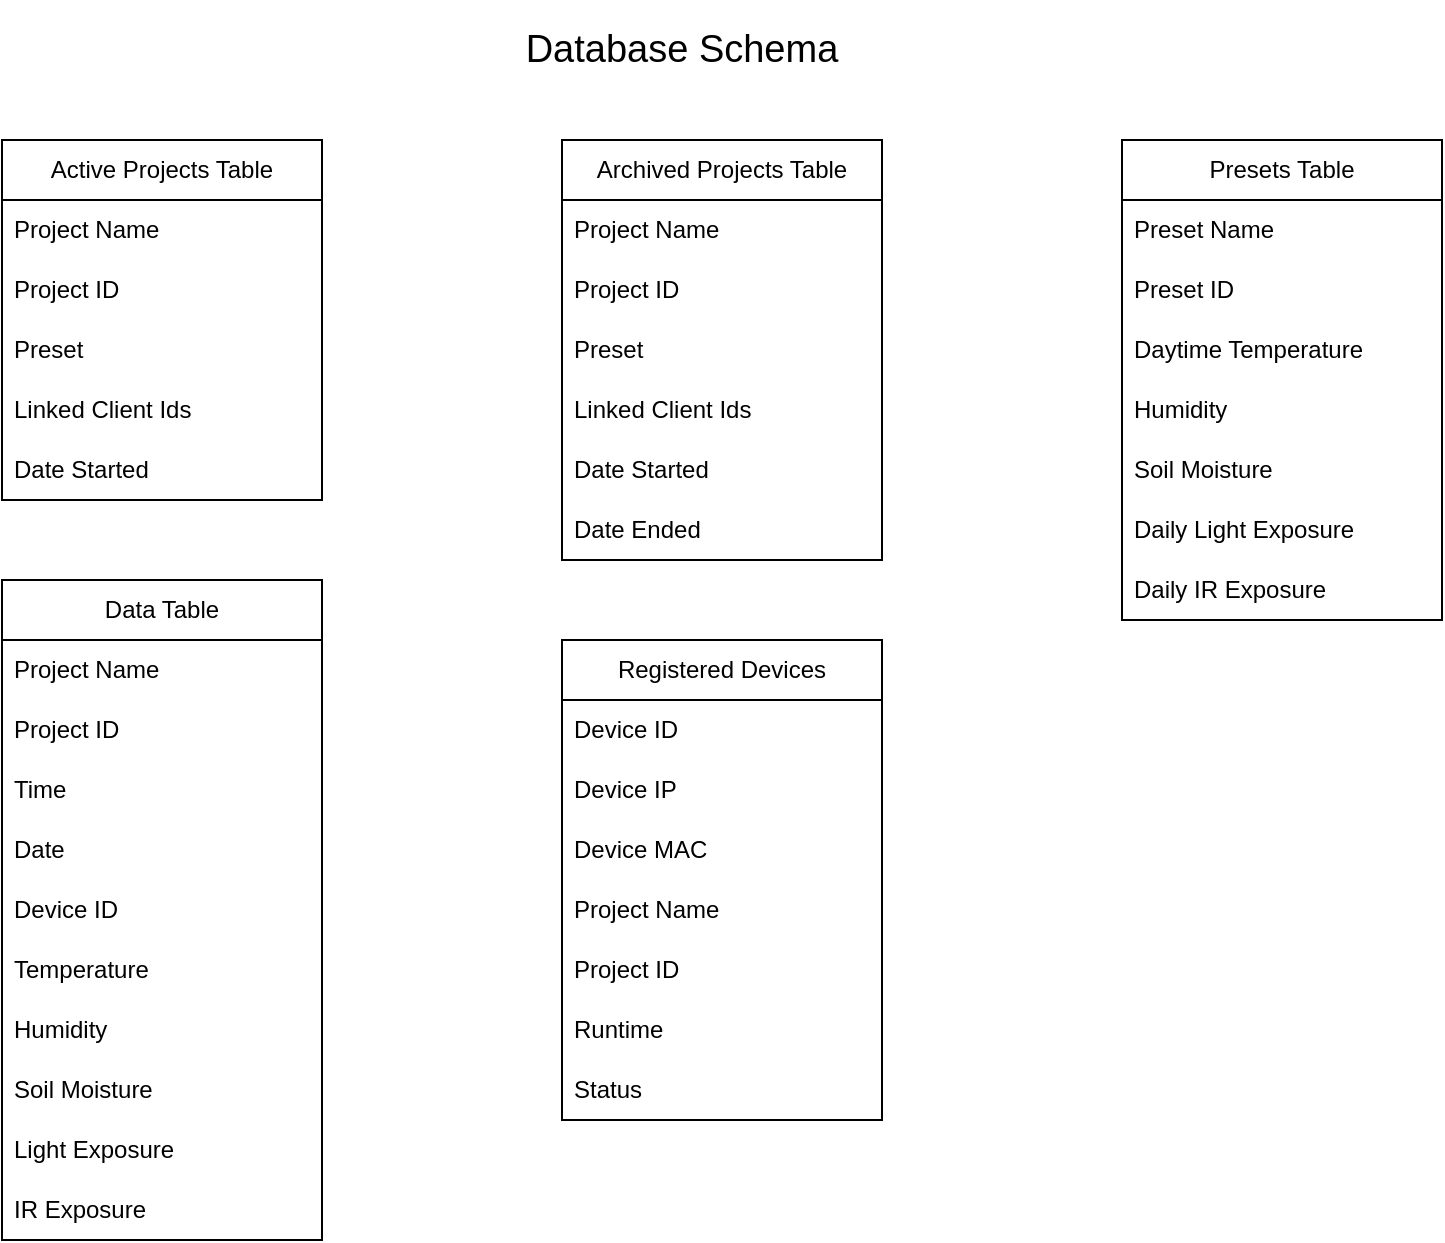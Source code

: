 <mxfile version="22.0.3" type="device">
  <diagram name="Page-1" id="3lbmKzcLNRJM08Y1WANN">
    <mxGraphModel dx="439" dy="843" grid="1" gridSize="10" guides="1" tooltips="1" connect="1" arrows="1" fold="1" page="1" pageScale="1" pageWidth="850" pageHeight="1100" math="0" shadow="0">
      <root>
        <mxCell id="0" />
        <mxCell id="1" parent="0" />
        <mxCell id="bdy5Y29iHp85pgHNlJe9-3" value="Active Projects Table" style="swimlane;fontStyle=0;childLayout=stackLayout;horizontal=1;startSize=30;horizontalStack=0;resizeParent=1;resizeParentMax=0;resizeLast=0;collapsible=1;marginBottom=0;whiteSpace=wrap;html=1;" vertex="1" parent="1">
          <mxGeometry x="80" y="90" width="160" height="180" as="geometry" />
        </mxCell>
        <mxCell id="bdy5Y29iHp85pgHNlJe9-4" value="Project Name" style="text;strokeColor=none;fillColor=none;align=left;verticalAlign=middle;spacingLeft=4;spacingRight=4;overflow=hidden;points=[[0,0.5],[1,0.5]];portConstraint=eastwest;rotatable=0;whiteSpace=wrap;html=1;" vertex="1" parent="bdy5Y29iHp85pgHNlJe9-3">
          <mxGeometry y="30" width="160" height="30" as="geometry" />
        </mxCell>
        <mxCell id="bdy5Y29iHp85pgHNlJe9-5" value="Project ID" style="text;strokeColor=none;fillColor=none;align=left;verticalAlign=middle;spacingLeft=4;spacingRight=4;overflow=hidden;points=[[0,0.5],[1,0.5]];portConstraint=eastwest;rotatable=0;whiteSpace=wrap;html=1;" vertex="1" parent="bdy5Y29iHp85pgHNlJe9-3">
          <mxGeometry y="60" width="160" height="30" as="geometry" />
        </mxCell>
        <mxCell id="bdy5Y29iHp85pgHNlJe9-6" value="Preset" style="text;strokeColor=none;fillColor=none;align=left;verticalAlign=middle;spacingLeft=4;spacingRight=4;overflow=hidden;points=[[0,0.5],[1,0.5]];portConstraint=eastwest;rotatable=0;whiteSpace=wrap;html=1;" vertex="1" parent="bdy5Y29iHp85pgHNlJe9-3">
          <mxGeometry y="90" width="160" height="30" as="geometry" />
        </mxCell>
        <mxCell id="bdy5Y29iHp85pgHNlJe9-16" value="Linked Client Ids" style="text;strokeColor=none;fillColor=none;align=left;verticalAlign=middle;spacingLeft=4;spacingRight=4;overflow=hidden;points=[[0,0.5],[1,0.5]];portConstraint=eastwest;rotatable=0;whiteSpace=wrap;html=1;" vertex="1" parent="bdy5Y29iHp85pgHNlJe9-3">
          <mxGeometry y="120" width="160" height="30" as="geometry" />
        </mxCell>
        <mxCell id="bdy5Y29iHp85pgHNlJe9-21" value="Date Started" style="text;strokeColor=none;fillColor=none;align=left;verticalAlign=middle;spacingLeft=4;spacingRight=4;overflow=hidden;points=[[0,0.5],[1,0.5]];portConstraint=eastwest;rotatable=0;whiteSpace=wrap;html=1;" vertex="1" parent="bdy5Y29iHp85pgHNlJe9-3">
          <mxGeometry y="150" width="160" height="30" as="geometry" />
        </mxCell>
        <mxCell id="bdy5Y29iHp85pgHNlJe9-8" value="Archived Projects Table" style="swimlane;fontStyle=0;childLayout=stackLayout;horizontal=1;startSize=30;horizontalStack=0;resizeParent=1;resizeParentMax=0;resizeLast=0;collapsible=1;marginBottom=0;whiteSpace=wrap;html=1;" vertex="1" parent="1">
          <mxGeometry x="360" y="90" width="160" height="210" as="geometry" />
        </mxCell>
        <mxCell id="bdy5Y29iHp85pgHNlJe9-9" value="Project Name" style="text;strokeColor=none;fillColor=none;align=left;verticalAlign=middle;spacingLeft=4;spacingRight=4;overflow=hidden;points=[[0,0.5],[1,0.5]];portConstraint=eastwest;rotatable=0;whiteSpace=wrap;html=1;" vertex="1" parent="bdy5Y29iHp85pgHNlJe9-8">
          <mxGeometry y="30" width="160" height="30" as="geometry" />
        </mxCell>
        <mxCell id="bdy5Y29iHp85pgHNlJe9-10" value="Project ID" style="text;strokeColor=none;fillColor=none;align=left;verticalAlign=middle;spacingLeft=4;spacingRight=4;overflow=hidden;points=[[0,0.5],[1,0.5]];portConstraint=eastwest;rotatable=0;whiteSpace=wrap;html=1;" vertex="1" parent="bdy5Y29iHp85pgHNlJe9-8">
          <mxGeometry y="60" width="160" height="30" as="geometry" />
        </mxCell>
        <mxCell id="bdy5Y29iHp85pgHNlJe9-22" value="Preset" style="text;strokeColor=none;fillColor=none;align=left;verticalAlign=middle;spacingLeft=4;spacingRight=4;overflow=hidden;points=[[0,0.5],[1,0.5]];portConstraint=eastwest;rotatable=0;whiteSpace=wrap;html=1;" vertex="1" parent="bdy5Y29iHp85pgHNlJe9-8">
          <mxGeometry y="90" width="160" height="30" as="geometry" />
        </mxCell>
        <mxCell id="bdy5Y29iHp85pgHNlJe9-11" value="Linked Client Ids" style="text;strokeColor=none;fillColor=none;align=left;verticalAlign=middle;spacingLeft=4;spacingRight=4;overflow=hidden;points=[[0,0.5],[1,0.5]];portConstraint=eastwest;rotatable=0;whiteSpace=wrap;html=1;" vertex="1" parent="bdy5Y29iHp85pgHNlJe9-8">
          <mxGeometry y="120" width="160" height="30" as="geometry" />
        </mxCell>
        <mxCell id="bdy5Y29iHp85pgHNlJe9-25" value="Date Started" style="text;strokeColor=none;fillColor=none;align=left;verticalAlign=middle;spacingLeft=4;spacingRight=4;overflow=hidden;points=[[0,0.5],[1,0.5]];portConstraint=eastwest;rotatable=0;whiteSpace=wrap;html=1;" vertex="1" parent="bdy5Y29iHp85pgHNlJe9-8">
          <mxGeometry y="150" width="160" height="30" as="geometry" />
        </mxCell>
        <mxCell id="bdy5Y29iHp85pgHNlJe9-24" value="Date Ended" style="text;strokeColor=none;fillColor=none;align=left;verticalAlign=middle;spacingLeft=4;spacingRight=4;overflow=hidden;points=[[0,0.5],[1,0.5]];portConstraint=eastwest;rotatable=0;whiteSpace=wrap;html=1;" vertex="1" parent="bdy5Y29iHp85pgHNlJe9-8">
          <mxGeometry y="180" width="160" height="30" as="geometry" />
        </mxCell>
        <mxCell id="bdy5Y29iHp85pgHNlJe9-12" value="Presets Table" style="swimlane;fontStyle=0;childLayout=stackLayout;horizontal=1;startSize=30;horizontalStack=0;resizeParent=1;resizeParentMax=0;resizeLast=0;collapsible=1;marginBottom=0;whiteSpace=wrap;html=1;" vertex="1" parent="1">
          <mxGeometry x="640" y="90" width="160" height="240" as="geometry" />
        </mxCell>
        <mxCell id="bdy5Y29iHp85pgHNlJe9-19" value="Preset Name" style="text;strokeColor=none;fillColor=none;align=left;verticalAlign=middle;spacingLeft=4;spacingRight=4;overflow=hidden;points=[[0,0.5],[1,0.5]];portConstraint=eastwest;rotatable=0;whiteSpace=wrap;html=1;" vertex="1" parent="bdy5Y29iHp85pgHNlJe9-12">
          <mxGeometry y="30" width="160" height="30" as="geometry" />
        </mxCell>
        <mxCell id="bdy5Y29iHp85pgHNlJe9-20" value="Preset ID" style="text;strokeColor=none;fillColor=none;align=left;verticalAlign=middle;spacingLeft=4;spacingRight=4;overflow=hidden;points=[[0,0.5],[1,0.5]];portConstraint=eastwest;rotatable=0;whiteSpace=wrap;html=1;" vertex="1" parent="bdy5Y29iHp85pgHNlJe9-12">
          <mxGeometry y="60" width="160" height="30" as="geometry" />
        </mxCell>
        <mxCell id="bdy5Y29iHp85pgHNlJe9-13" value="Daytime Temperature" style="text;strokeColor=none;fillColor=none;align=left;verticalAlign=middle;spacingLeft=4;spacingRight=4;overflow=hidden;points=[[0,0.5],[1,0.5]];portConstraint=eastwest;rotatable=0;whiteSpace=wrap;html=1;" vertex="1" parent="bdy5Y29iHp85pgHNlJe9-12">
          <mxGeometry y="90" width="160" height="30" as="geometry" />
        </mxCell>
        <mxCell id="bdy5Y29iHp85pgHNlJe9-14" value="Humidity" style="text;strokeColor=none;fillColor=none;align=left;verticalAlign=middle;spacingLeft=4;spacingRight=4;overflow=hidden;points=[[0,0.5],[1,0.5]];portConstraint=eastwest;rotatable=0;whiteSpace=wrap;html=1;" vertex="1" parent="bdy5Y29iHp85pgHNlJe9-12">
          <mxGeometry y="120" width="160" height="30" as="geometry" />
        </mxCell>
        <mxCell id="bdy5Y29iHp85pgHNlJe9-15" value="Soil Moisture" style="text;strokeColor=none;fillColor=none;align=left;verticalAlign=middle;spacingLeft=4;spacingRight=4;overflow=hidden;points=[[0,0.5],[1,0.5]];portConstraint=eastwest;rotatable=0;whiteSpace=wrap;html=1;" vertex="1" parent="bdy5Y29iHp85pgHNlJe9-12">
          <mxGeometry y="150" width="160" height="30" as="geometry" />
        </mxCell>
        <mxCell id="bdy5Y29iHp85pgHNlJe9-17" value="Daily Light Exposure" style="text;strokeColor=none;fillColor=none;align=left;verticalAlign=middle;spacingLeft=4;spacingRight=4;overflow=hidden;points=[[0,0.5],[1,0.5]];portConstraint=eastwest;rotatable=0;whiteSpace=wrap;html=1;" vertex="1" parent="bdy5Y29iHp85pgHNlJe9-12">
          <mxGeometry y="180" width="160" height="30" as="geometry" />
        </mxCell>
        <mxCell id="bdy5Y29iHp85pgHNlJe9-18" value="Daily IR Exposure" style="text;strokeColor=none;fillColor=none;align=left;verticalAlign=middle;spacingLeft=4;spacingRight=4;overflow=hidden;points=[[0,0.5],[1,0.5]];portConstraint=eastwest;rotatable=0;whiteSpace=wrap;html=1;" vertex="1" parent="bdy5Y29iHp85pgHNlJe9-12">
          <mxGeometry y="210" width="160" height="30" as="geometry" />
        </mxCell>
        <mxCell id="bdy5Y29iHp85pgHNlJe9-23" style="text;strokeColor=none;fillColor=none;align=left;verticalAlign=middle;spacingLeft=4;spacingRight=4;overflow=hidden;points=[[0,0.5],[1,0.5]];portConstraint=eastwest;rotatable=0;whiteSpace=wrap;html=1;" vertex="1" parent="1">
          <mxGeometry x="360" y="290" width="160" height="30" as="geometry" />
        </mxCell>
        <mxCell id="bdy5Y29iHp85pgHNlJe9-26" value="&lt;font style=&quot;font-size: 19px;&quot;&gt;Database Schema&lt;/font&gt;" style="text;html=1;strokeColor=none;fillColor=none;align=center;verticalAlign=middle;whiteSpace=wrap;rounded=0;" vertex="1" parent="1">
          <mxGeometry x="110" y="20" width="620" height="50" as="geometry" />
        </mxCell>
        <mxCell id="bdy5Y29iHp85pgHNlJe9-31" value="Data Table" style="swimlane;fontStyle=0;childLayout=stackLayout;horizontal=1;startSize=30;horizontalStack=0;resizeParent=1;resizeParentMax=0;resizeLast=0;collapsible=1;marginBottom=0;whiteSpace=wrap;html=1;" vertex="1" parent="1">
          <mxGeometry x="80" y="310" width="160" height="330" as="geometry" />
        </mxCell>
        <mxCell id="bdy5Y29iHp85pgHNlJe9-32" value="Project Name" style="text;strokeColor=none;fillColor=none;align=left;verticalAlign=middle;spacingLeft=4;spacingRight=4;overflow=hidden;points=[[0,0.5],[1,0.5]];portConstraint=eastwest;rotatable=0;whiteSpace=wrap;html=1;" vertex="1" parent="bdy5Y29iHp85pgHNlJe9-31">
          <mxGeometry y="30" width="160" height="30" as="geometry" />
        </mxCell>
        <mxCell id="bdy5Y29iHp85pgHNlJe9-33" value="Project ID" style="text;strokeColor=none;fillColor=none;align=left;verticalAlign=middle;spacingLeft=4;spacingRight=4;overflow=hidden;points=[[0,0.5],[1,0.5]];portConstraint=eastwest;rotatable=0;whiteSpace=wrap;html=1;" vertex="1" parent="bdy5Y29iHp85pgHNlJe9-31">
          <mxGeometry y="60" width="160" height="30" as="geometry" />
        </mxCell>
        <mxCell id="bdy5Y29iHp85pgHNlJe9-36" value="Time" style="text;strokeColor=none;fillColor=none;align=left;verticalAlign=middle;spacingLeft=4;spacingRight=4;overflow=hidden;points=[[0,0.5],[1,0.5]];portConstraint=eastwest;rotatable=0;whiteSpace=wrap;html=1;" vertex="1" parent="bdy5Y29iHp85pgHNlJe9-31">
          <mxGeometry y="90" width="160" height="30" as="geometry" />
        </mxCell>
        <mxCell id="bdy5Y29iHp85pgHNlJe9-37" value="Date" style="text;strokeColor=none;fillColor=none;align=left;verticalAlign=middle;spacingLeft=4;spacingRight=4;overflow=hidden;points=[[0,0.5],[1,0.5]];portConstraint=eastwest;rotatable=0;whiteSpace=wrap;html=1;" vertex="1" parent="bdy5Y29iHp85pgHNlJe9-31">
          <mxGeometry y="120" width="160" height="30" as="geometry" />
        </mxCell>
        <mxCell id="bdy5Y29iHp85pgHNlJe9-43" value="Device ID" style="text;strokeColor=none;fillColor=none;align=left;verticalAlign=middle;spacingLeft=4;spacingRight=4;overflow=hidden;points=[[0,0.5],[1,0.5]];portConstraint=eastwest;rotatable=0;whiteSpace=wrap;html=1;" vertex="1" parent="bdy5Y29iHp85pgHNlJe9-31">
          <mxGeometry y="150" width="160" height="30" as="geometry" />
        </mxCell>
        <mxCell id="bdy5Y29iHp85pgHNlJe9-38" value="Temperature" style="text;strokeColor=none;fillColor=none;align=left;verticalAlign=middle;spacingLeft=4;spacingRight=4;overflow=hidden;points=[[0,0.5],[1,0.5]];portConstraint=eastwest;rotatable=0;whiteSpace=wrap;html=1;" vertex="1" parent="bdy5Y29iHp85pgHNlJe9-31">
          <mxGeometry y="180" width="160" height="30" as="geometry" />
        </mxCell>
        <mxCell id="bdy5Y29iHp85pgHNlJe9-39" value="Humidity" style="text;strokeColor=none;fillColor=none;align=left;verticalAlign=middle;spacingLeft=4;spacingRight=4;overflow=hidden;points=[[0,0.5],[1,0.5]];portConstraint=eastwest;rotatable=0;whiteSpace=wrap;html=1;" vertex="1" parent="bdy5Y29iHp85pgHNlJe9-31">
          <mxGeometry y="210" width="160" height="30" as="geometry" />
        </mxCell>
        <mxCell id="bdy5Y29iHp85pgHNlJe9-40" value="Soil Moisture" style="text;strokeColor=none;fillColor=none;align=left;verticalAlign=middle;spacingLeft=4;spacingRight=4;overflow=hidden;points=[[0,0.5],[1,0.5]];portConstraint=eastwest;rotatable=0;whiteSpace=wrap;html=1;" vertex="1" parent="bdy5Y29iHp85pgHNlJe9-31">
          <mxGeometry y="240" width="160" height="30" as="geometry" />
        </mxCell>
        <mxCell id="bdy5Y29iHp85pgHNlJe9-41" value="Light Exposure" style="text;strokeColor=none;fillColor=none;align=left;verticalAlign=middle;spacingLeft=4;spacingRight=4;overflow=hidden;points=[[0,0.5],[1,0.5]];portConstraint=eastwest;rotatable=0;whiteSpace=wrap;html=1;" vertex="1" parent="bdy5Y29iHp85pgHNlJe9-31">
          <mxGeometry y="270" width="160" height="30" as="geometry" />
        </mxCell>
        <mxCell id="bdy5Y29iHp85pgHNlJe9-42" value="IR Exposure" style="text;strokeColor=none;fillColor=none;align=left;verticalAlign=middle;spacingLeft=4;spacingRight=4;overflow=hidden;points=[[0,0.5],[1,0.5]];portConstraint=eastwest;rotatable=0;whiteSpace=wrap;html=1;" vertex="1" parent="bdy5Y29iHp85pgHNlJe9-31">
          <mxGeometry y="300" width="160" height="30" as="geometry" />
        </mxCell>
        <mxCell id="bdy5Y29iHp85pgHNlJe9-44" value="Registered Devices" style="swimlane;fontStyle=0;childLayout=stackLayout;horizontal=1;startSize=30;horizontalStack=0;resizeParent=1;resizeParentMax=0;resizeLast=0;collapsible=1;marginBottom=0;whiteSpace=wrap;html=1;" vertex="1" parent="1">
          <mxGeometry x="360" y="340" width="160" height="240" as="geometry" />
        </mxCell>
        <mxCell id="bdy5Y29iHp85pgHNlJe9-50" value="Device ID" style="text;strokeColor=none;fillColor=none;align=left;verticalAlign=middle;spacingLeft=4;spacingRight=4;overflow=hidden;points=[[0,0.5],[1,0.5]];portConstraint=eastwest;rotatable=0;whiteSpace=wrap;html=1;" vertex="1" parent="bdy5Y29iHp85pgHNlJe9-44">
          <mxGeometry y="30" width="160" height="30" as="geometry" />
        </mxCell>
        <mxCell id="bdy5Y29iHp85pgHNlJe9-51" value="Device IP" style="text;strokeColor=none;fillColor=none;align=left;verticalAlign=middle;spacingLeft=4;spacingRight=4;overflow=hidden;points=[[0,0.5],[1,0.5]];portConstraint=eastwest;rotatable=0;whiteSpace=wrap;html=1;" vertex="1" parent="bdy5Y29iHp85pgHNlJe9-44">
          <mxGeometry y="60" width="160" height="30" as="geometry" />
        </mxCell>
        <mxCell id="bdy5Y29iHp85pgHNlJe9-52" value="Device MAC" style="text;strokeColor=none;fillColor=none;align=left;verticalAlign=middle;spacingLeft=4;spacingRight=4;overflow=hidden;points=[[0,0.5],[1,0.5]];portConstraint=eastwest;rotatable=0;whiteSpace=wrap;html=1;" vertex="1" parent="bdy5Y29iHp85pgHNlJe9-44">
          <mxGeometry y="90" width="160" height="30" as="geometry" />
        </mxCell>
        <mxCell id="bdy5Y29iHp85pgHNlJe9-45" value="Project Name" style="text;strokeColor=none;fillColor=none;align=left;verticalAlign=middle;spacingLeft=4;spacingRight=4;overflow=hidden;points=[[0,0.5],[1,0.5]];portConstraint=eastwest;rotatable=0;whiteSpace=wrap;html=1;" vertex="1" parent="bdy5Y29iHp85pgHNlJe9-44">
          <mxGeometry y="120" width="160" height="30" as="geometry" />
        </mxCell>
        <mxCell id="bdy5Y29iHp85pgHNlJe9-46" value="Project ID" style="text;strokeColor=none;fillColor=none;align=left;verticalAlign=middle;spacingLeft=4;spacingRight=4;overflow=hidden;points=[[0,0.5],[1,0.5]];portConstraint=eastwest;rotatable=0;whiteSpace=wrap;html=1;" vertex="1" parent="bdy5Y29iHp85pgHNlJe9-44">
          <mxGeometry y="150" width="160" height="30" as="geometry" />
        </mxCell>
        <mxCell id="bdy5Y29iHp85pgHNlJe9-49" value="Runtime" style="text;strokeColor=none;fillColor=none;align=left;verticalAlign=middle;spacingLeft=4;spacingRight=4;overflow=hidden;points=[[0,0.5],[1,0.5]];portConstraint=eastwest;rotatable=0;whiteSpace=wrap;html=1;" vertex="1" parent="bdy5Y29iHp85pgHNlJe9-44">
          <mxGeometry y="180" width="160" height="30" as="geometry" />
        </mxCell>
        <mxCell id="bdy5Y29iHp85pgHNlJe9-53" value="Status" style="text;strokeColor=none;fillColor=none;align=left;verticalAlign=middle;spacingLeft=4;spacingRight=4;overflow=hidden;points=[[0,0.5],[1,0.5]];portConstraint=eastwest;rotatable=0;whiteSpace=wrap;html=1;" vertex="1" parent="bdy5Y29iHp85pgHNlJe9-44">
          <mxGeometry y="210" width="160" height="30" as="geometry" />
        </mxCell>
      </root>
    </mxGraphModel>
  </diagram>
</mxfile>
